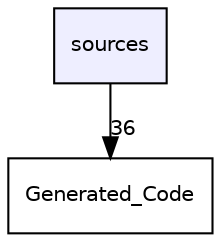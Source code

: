 digraph "C:/Users/MiklPikl/workspace.kds/FRDM/sources" {
  compound=true
  node [ fontsize="10", fontname="Helvetica"];
  edge [ labelfontsize="10", labelfontname="Helvetica"];
  dir_08d237fc27d4ecd563f71c5d52f2fecc [shape=box, label="sources", style="filled", fillcolor="#eeeeff", pencolor="black", URL="dir_08d237fc27d4ecd563f71c5d52f2fecc.html"];
  dir_5ee4f4c790f0b84ba8f281983ad9ea7d [shape=box label="Generated_Code" URL="dir_5ee4f4c790f0b84ba8f281983ad9ea7d.html"];
  dir_08d237fc27d4ecd563f71c5d52f2fecc->dir_5ee4f4c790f0b84ba8f281983ad9ea7d [headlabel="36", labeldistance=1.5 headhref="dir_000002_000000.html"];
}
